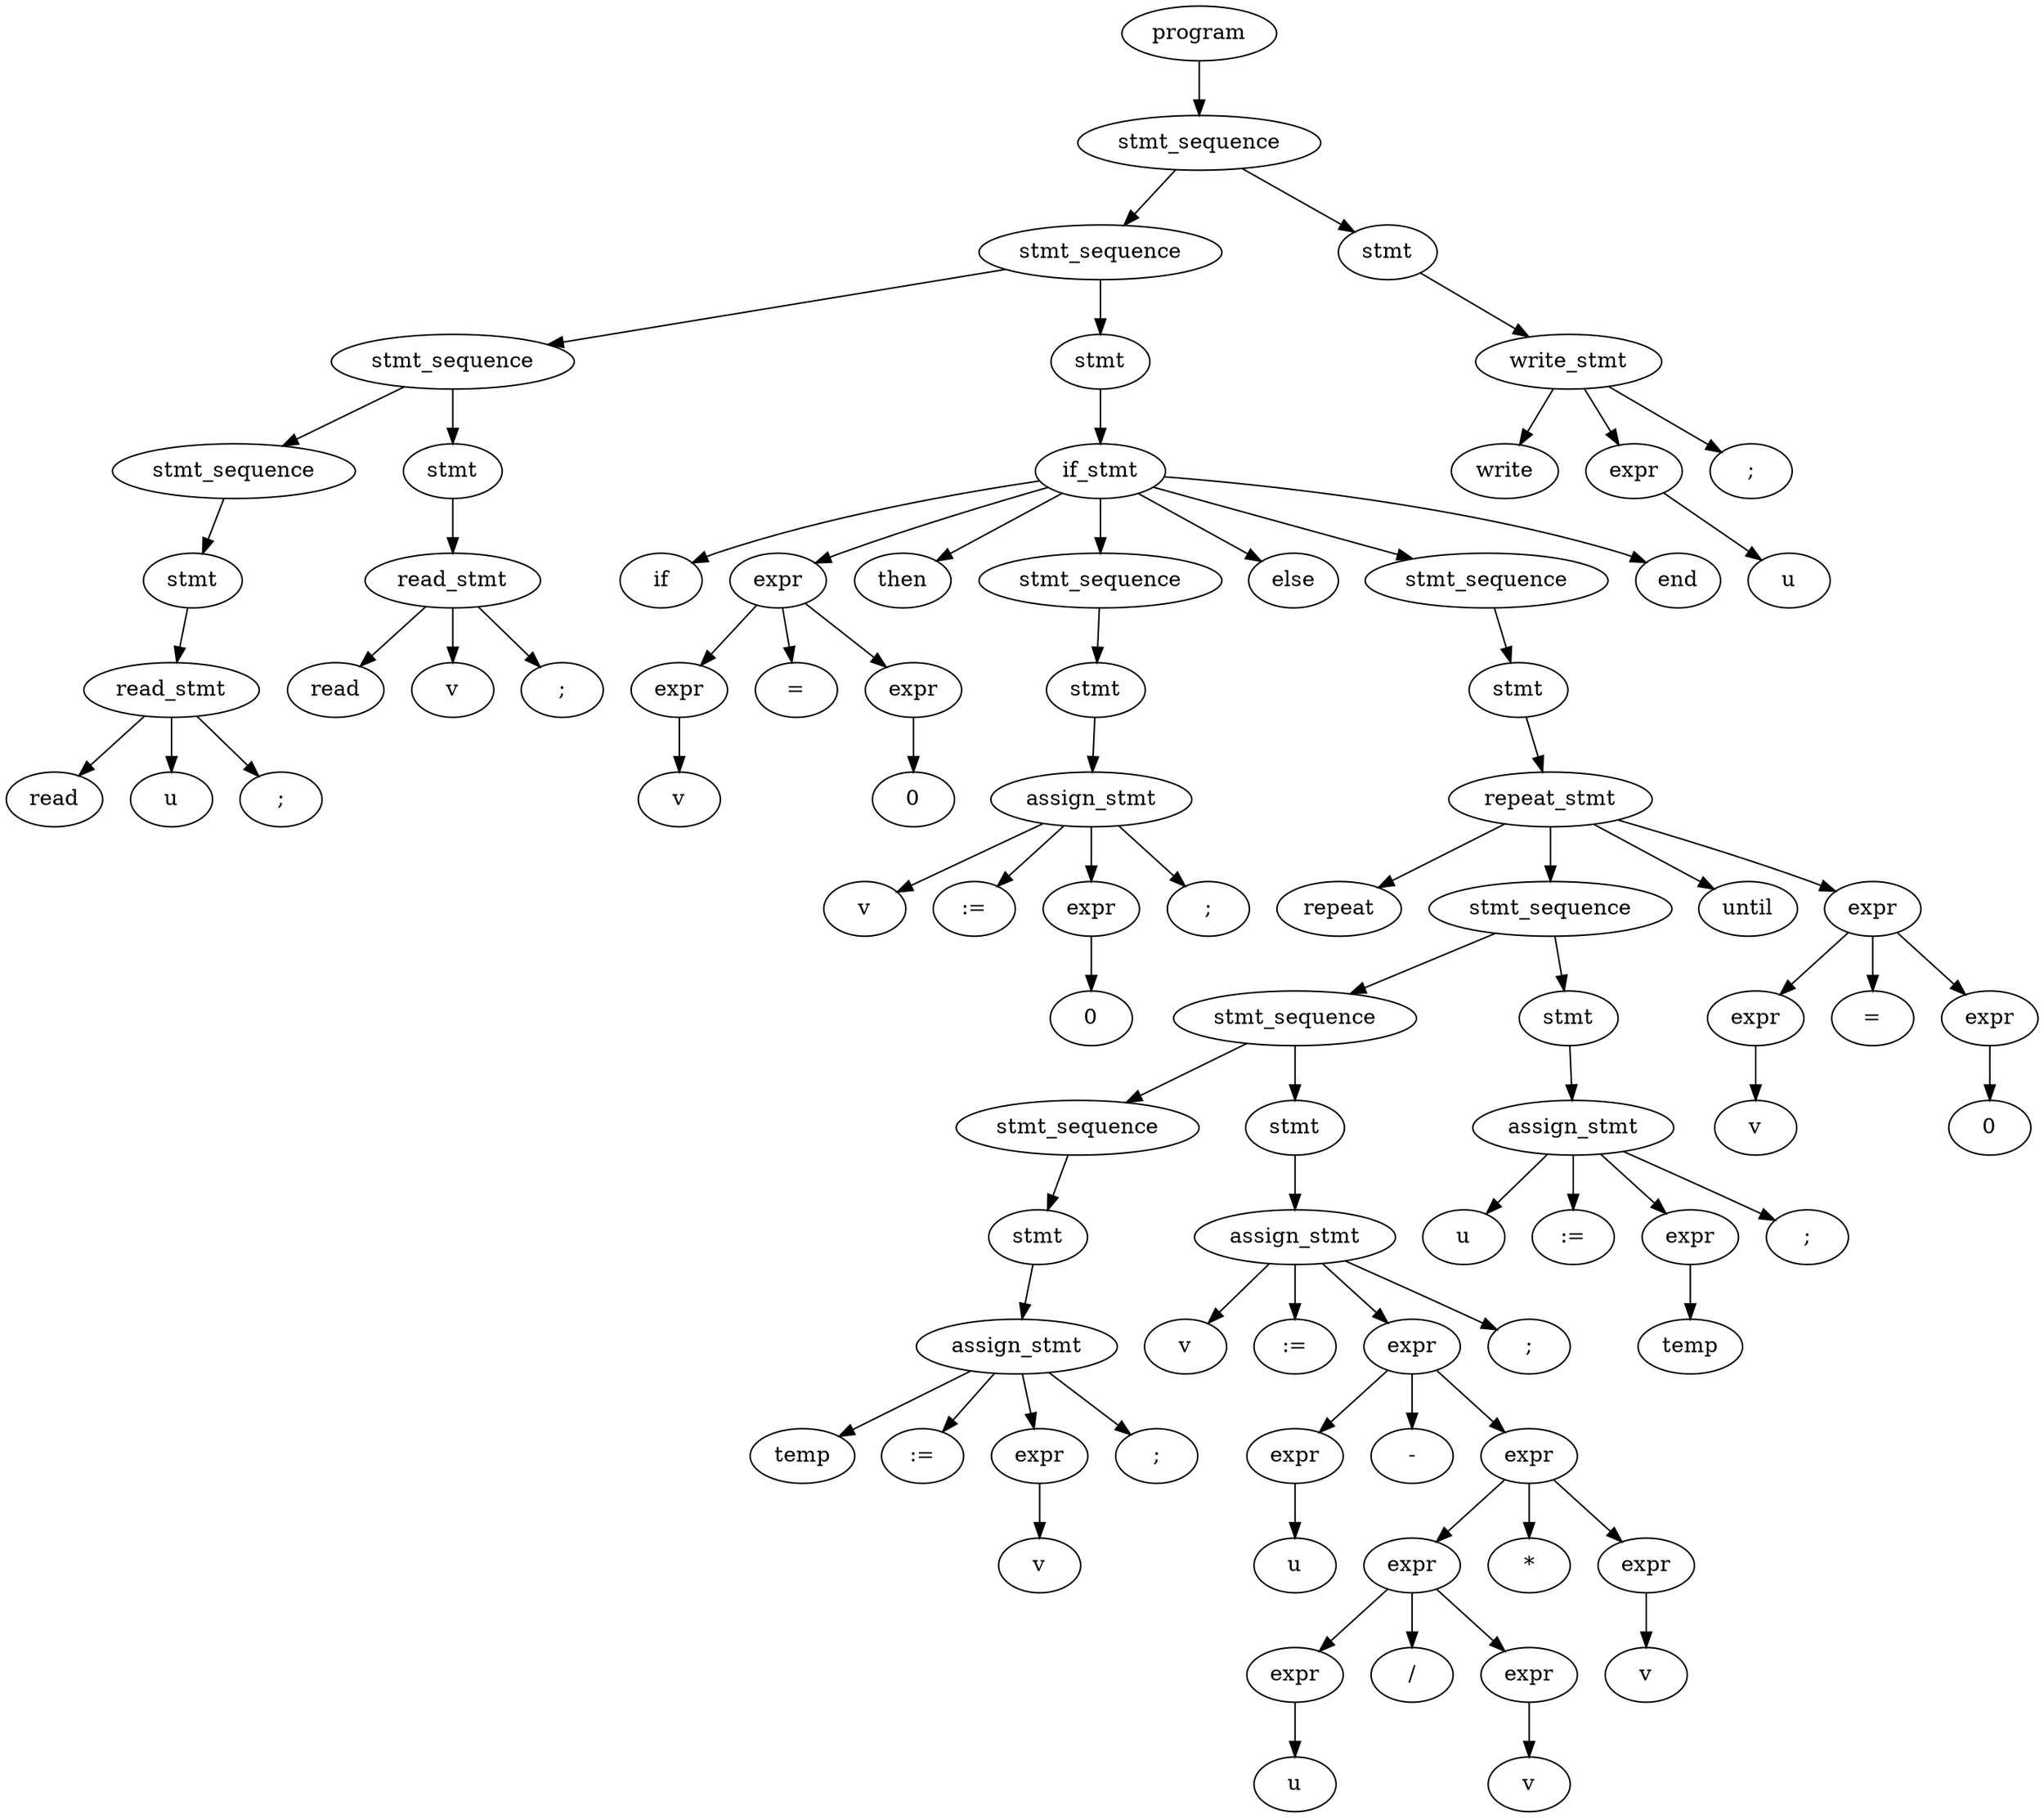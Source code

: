 digraph {
graph [ordering="out"];
node0[label="program"];
node1[label="stmt_sequence"];
node2[label="stmt_sequence"];
node3[label="stmt_sequence"];
node4[label="stmt_sequence"];
node5[label="stmt"];
node6[label="read_stmt"];
node7[label="read"];
node6 -> node7;
node8[label="u"];
node6 -> node8;
node9[label=";"];
node6 -> node9;
node5 -> node6;
node4 -> node5;
node3 -> node4;
node10[label="stmt"];
node11[label="read_stmt"];
node12[label="read"];
node11 -> node12;
node13[label="v"];
node11 -> node13;
node14[label=";"];
node11 -> node14;
node10 -> node11;
node3 -> node10;
node2 -> node3;
node15[label="stmt"];
node16[label="if_stmt"];
node17[label="if"];
node16 -> node17;
node18[label="expr"];
node19[label="expr"];
node20[label="v"];
node19 -> node20;
node18 -> node19;
node21[label="="];
node18 -> node21;
node22[label="expr"];
node23[label="0"];
node22 -> node23;
node18 -> node22;
node16 -> node18;
node24[label="then"];
node16 -> node24;
node25[label="stmt_sequence"];
node26[label="stmt"];
node27[label="assign_stmt"];
node28[label="v"];
node27 -> node28;
node29[label=":="];
node27 -> node29;
node30[label="expr"];
node31[label="0"];
node30 -> node31;
node27 -> node30;
node32[label=";"];
node27 -> node32;
node26 -> node27;
node25 -> node26;
node16 -> node25;
node33[label="else"];
node16 -> node33;
node34[label="stmt_sequence"];
node35[label="stmt"];
node36[label="repeat_stmt"];
node37[label="repeat"];
node36 -> node37;
node38[label="stmt_sequence"];
node39[label="stmt_sequence"];
node40[label="stmt_sequence"];
node41[label="stmt"];
node42[label="assign_stmt"];
node43[label="temp"];
node42 -> node43;
node44[label=":="];
node42 -> node44;
node45[label="expr"];
node46[label="v"];
node45 -> node46;
node42 -> node45;
node47[label=";"];
node42 -> node47;
node41 -> node42;
node40 -> node41;
node39 -> node40;
node48[label="stmt"];
node49[label="assign_stmt"];
node50[label="v"];
node49 -> node50;
node51[label=":="];
node49 -> node51;
node52[label="expr"];
node53[label="expr"];
node54[label="u"];
node53 -> node54;
node52 -> node53;
node55[label="-"];
node52 -> node55;
node56[label="expr"];
node57[label="expr"];
node58[label="expr"];
node59[label="u"];
node58 -> node59;
node57 -> node58;
node60[label="/"];
node57 -> node60;
node61[label="expr"];
node62[label="v"];
node61 -> node62;
node57 -> node61;
node56 -> node57;
node63[label="*"];
node56 -> node63;
node64[label="expr"];
node65[label="v"];
node64 -> node65;
node56 -> node64;
node52 -> node56;
node49 -> node52;
node66[label=";"];
node49 -> node66;
node48 -> node49;
node39 -> node48;
node38 -> node39;
node67[label="stmt"];
node68[label="assign_stmt"];
node69[label="u"];
node68 -> node69;
node70[label=":="];
node68 -> node70;
node71[label="expr"];
node72[label="temp"];
node71 -> node72;
node68 -> node71;
node73[label=";"];
node68 -> node73;
node67 -> node68;
node38 -> node67;
node36 -> node38;
node74[label="until"];
node36 -> node74;
node75[label="expr"];
node76[label="expr"];
node77[label="v"];
node76 -> node77;
node75 -> node76;
node78[label="="];
node75 -> node78;
node79[label="expr"];
node80[label="0"];
node79 -> node80;
node75 -> node79;
node36 -> node75;
node35 -> node36;
node34 -> node35;
node16 -> node34;
node81[label="end"];
node16 -> node81;
node15 -> node16;
node2 -> node15;
node1 -> node2;
node82[label="stmt"];
node83[label="write_stmt"];
node84[label="write"];
node83 -> node84;
node85[label="expr"];
node86[label="u"];
node85 -> node86;
node83 -> node85;
node87[label=";"];
node83 -> node87;
node82 -> node83;
node1 -> node82;
node0 -> node1;
}
